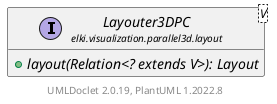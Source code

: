 @startuml
    remove .*\.(Instance|Par|Parameterizer|Factory)$
    set namespaceSeparator none
    hide empty fields
    hide empty methods

    interface "<size:14>Layouter3DPC\n<size:10>elki.visualization.parallel3d.layout" as elki.visualization.parallel3d.layout.Layouter3DPC<V> [[Layouter3DPC.html]] {
        {abstract} +layout(Relation<? extends V>): Layout
    }

    center footer UMLDoclet 2.0.19, PlantUML 1.2022.8
@enduml
